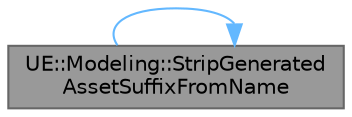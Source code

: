 digraph "UE::Modeling::StripGeneratedAssetSuffixFromName"
{
 // INTERACTIVE_SVG=YES
 // LATEX_PDF_SIZE
  bgcolor="transparent";
  edge [fontname=Helvetica,fontsize=10,labelfontname=Helvetica,labelfontsize=10];
  node [fontname=Helvetica,fontsize=10,shape=box,height=0.2,width=0.4];
  rankdir="LR";
  Node1 [id="Node000001",label="UE::Modeling::StripGenerated\lAssetSuffixFromName",height=0.2,width=0.4,color="gray40", fillcolor="grey60", style="filled", fontcolor="black",tooltip="Strip the appended auto-generated _UUID suffix on the given string, if we can detect one."];
  Node1 -> Node1 [id="edge1_Node000001_Node000001",color="steelblue1",style="solid",tooltip=" "];
}
